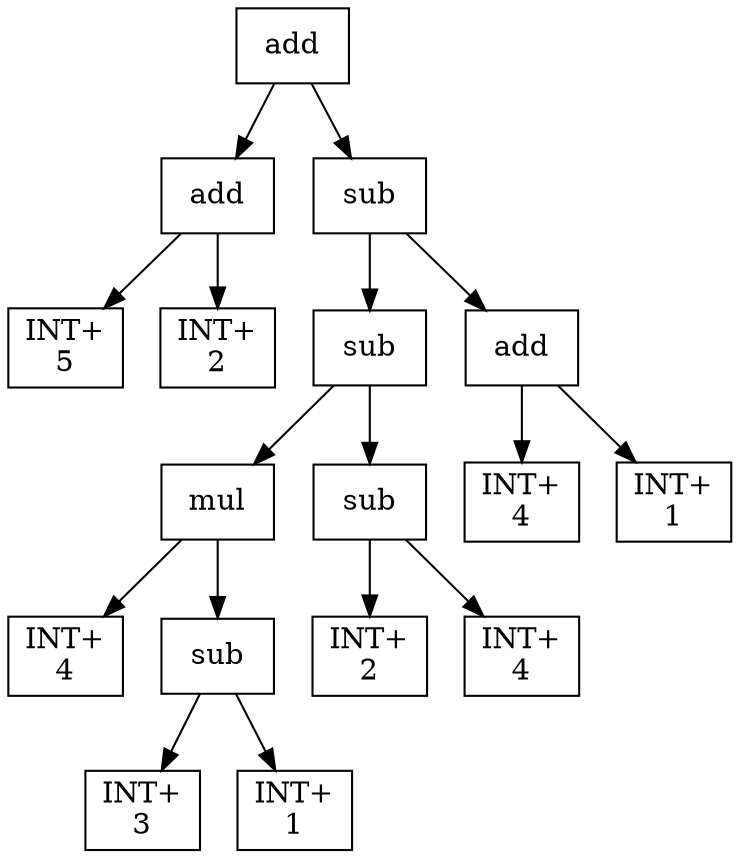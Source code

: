 digraph expr {
  node [shape=box];
  n1 [label="add"];
  n2 [label="add"];
  n3 [label="INT+\n5"];
  n4 [label="INT+\n2"];
  n2 -> n3;
  n2 -> n4;
  n5 [label="sub"];
  n6 [label="sub"];
  n7 [label="mul"];
  n8 [label="INT+\n4"];
  n9 [label="sub"];
  n10 [label="INT+\n3"];
  n11 [label="INT+\n1"];
  n9 -> n10;
  n9 -> n11;
  n7 -> n8;
  n7 -> n9;
  n12 [label="sub"];
  n13 [label="INT+\n2"];
  n14 [label="INT+\n4"];
  n12 -> n13;
  n12 -> n14;
  n6 -> n7;
  n6 -> n12;
  n15 [label="add"];
  n16 [label="INT+\n4"];
  n17 [label="INT+\n1"];
  n15 -> n16;
  n15 -> n17;
  n5 -> n6;
  n5 -> n15;
  n1 -> n2;
  n1 -> n5;
}